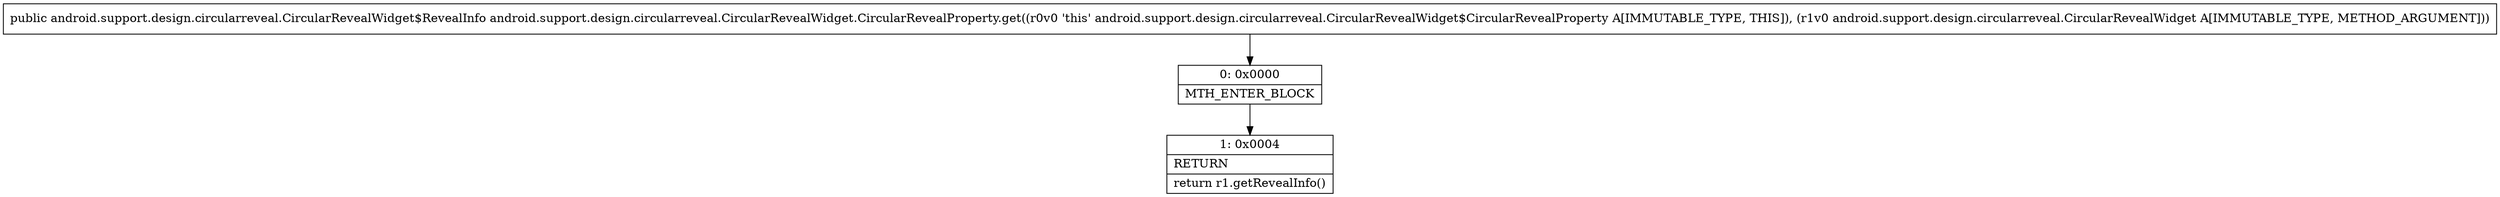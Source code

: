 digraph "CFG forandroid.support.design.circularreveal.CircularRevealWidget.CircularRevealProperty.get(Landroid\/support\/design\/circularreveal\/CircularRevealWidget;)Landroid\/support\/design\/circularreveal\/CircularRevealWidget$RevealInfo;" {
Node_0 [shape=record,label="{0\:\ 0x0000|MTH_ENTER_BLOCK\l}"];
Node_1 [shape=record,label="{1\:\ 0x0004|RETURN\l|return r1.getRevealInfo()\l}"];
MethodNode[shape=record,label="{public android.support.design.circularreveal.CircularRevealWidget$RevealInfo android.support.design.circularreveal.CircularRevealWidget.CircularRevealProperty.get((r0v0 'this' android.support.design.circularreveal.CircularRevealWidget$CircularRevealProperty A[IMMUTABLE_TYPE, THIS]), (r1v0 android.support.design.circularreveal.CircularRevealWidget A[IMMUTABLE_TYPE, METHOD_ARGUMENT])) }"];
MethodNode -> Node_0;
Node_0 -> Node_1;
}

